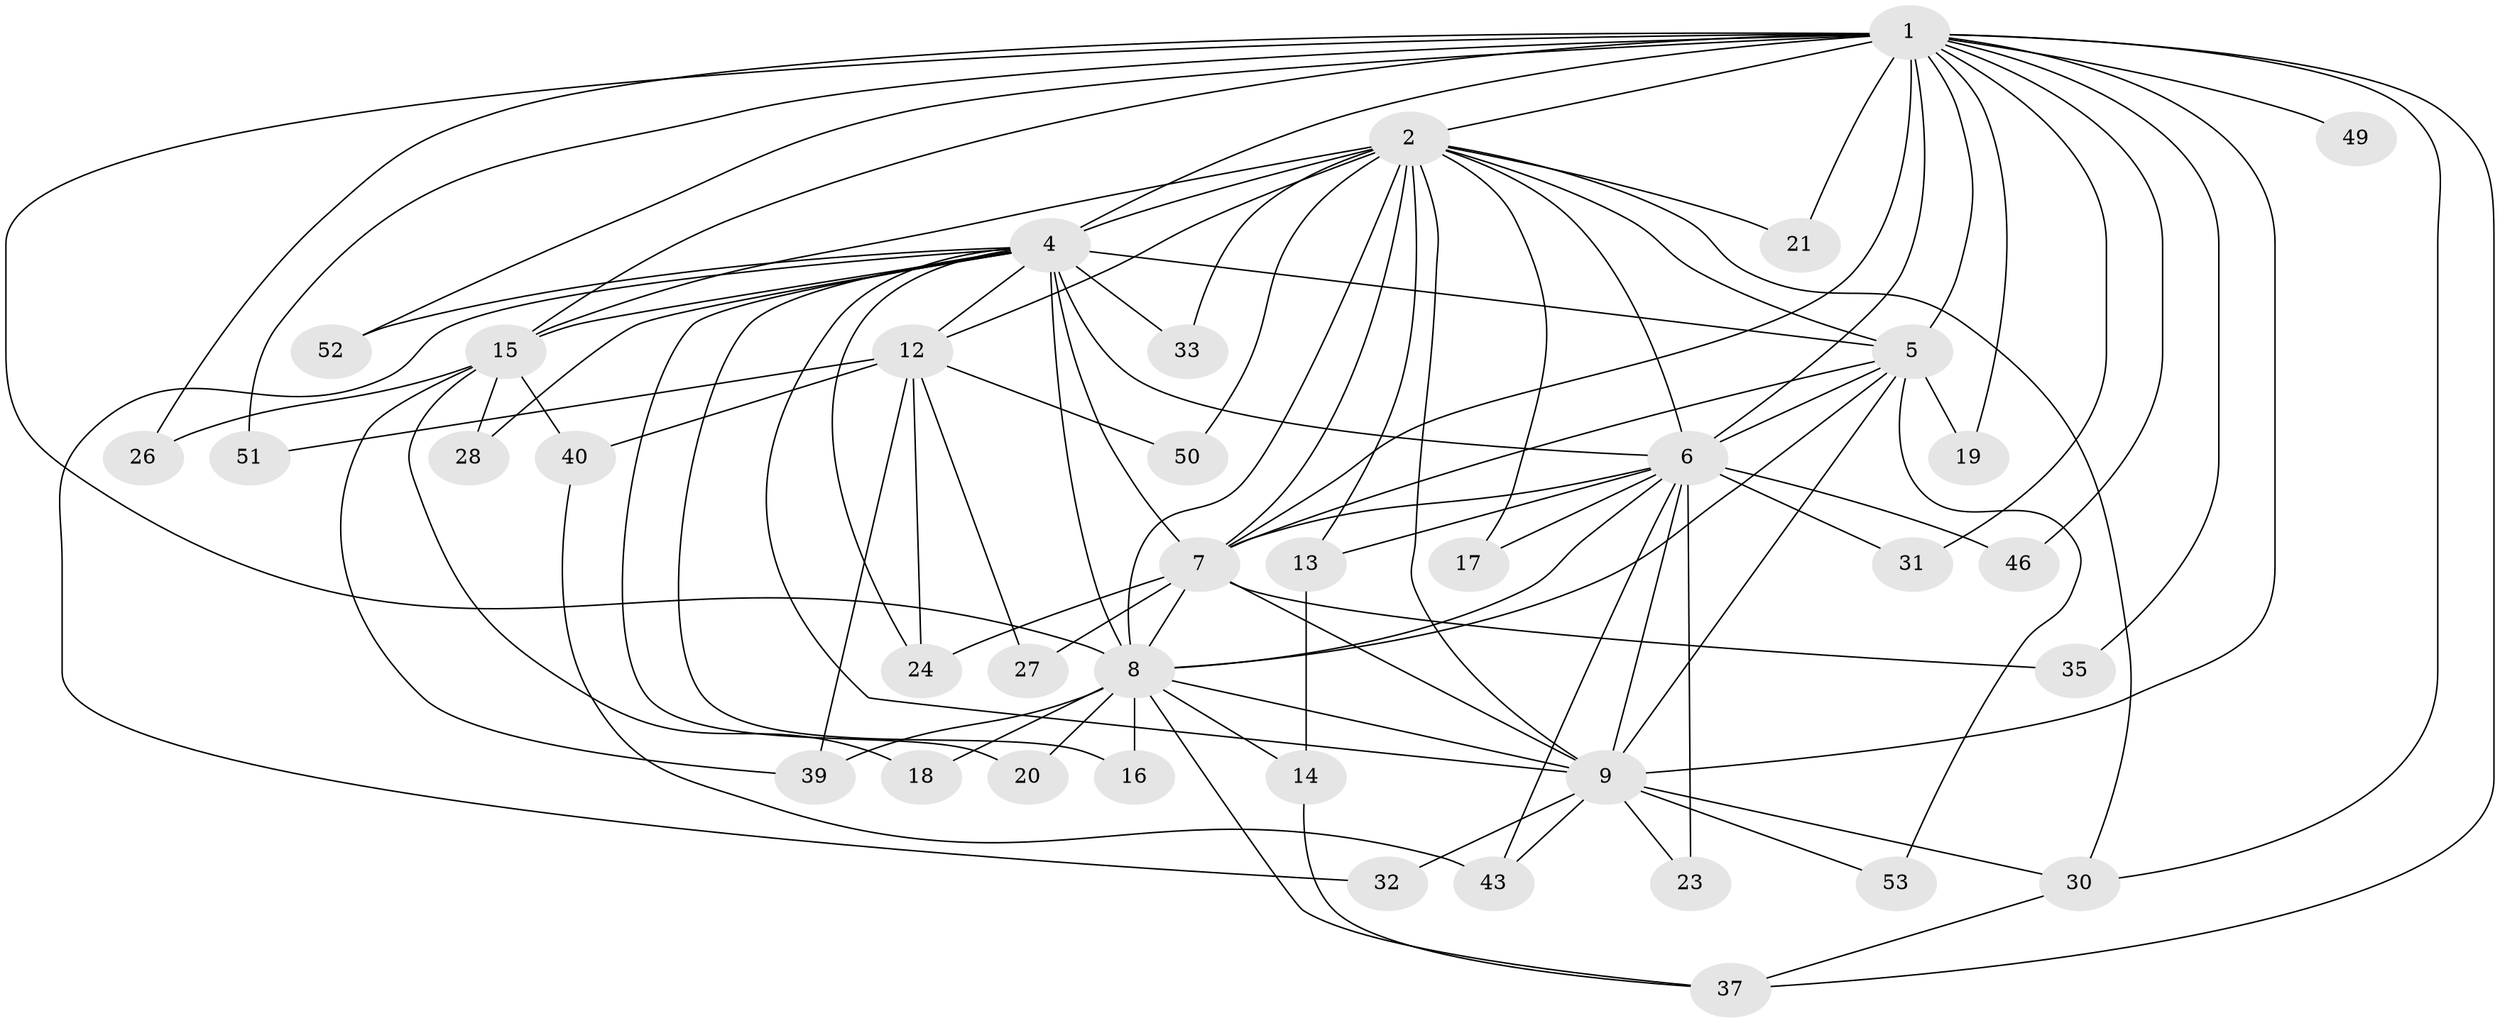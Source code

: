 // original degree distribution, {18: 0.018867924528301886, 17: 0.05660377358490566, 14: 0.03773584905660377, 13: 0.018867924528301886, 11: 0.018867924528301886, 16: 0.018867924528301886, 12: 0.018867924528301886, 3: 0.2641509433962264, 7: 0.018867924528301886, 6: 0.018867924528301886, 2: 0.4716981132075472, 4: 0.03773584905660377}
// Generated by graph-tools (version 1.1) at 2025/41/03/06/25 10:41:36]
// undirected, 38 vertices, 94 edges
graph export_dot {
graph [start="1"]
  node [color=gray90,style=filled];
  1 [super="+3"];
  2 [super="+11"];
  4 [super="+10"];
  5 [super="+29"];
  6 [super="+36"];
  7;
  8 [super="+34"];
  9 [super="+22"];
  12 [super="+42"];
  13;
  14 [super="+48"];
  15 [super="+25"];
  16;
  17;
  18;
  19;
  20;
  21;
  23;
  24 [super="+45"];
  26;
  27;
  28;
  30 [super="+38"];
  31;
  32;
  33 [super="+47"];
  35;
  37 [super="+41"];
  39;
  40;
  43 [super="+44"];
  46;
  49;
  50;
  51;
  52;
  53;
  1 -- 2 [weight=2];
  1 -- 4 [weight=4];
  1 -- 5 [weight=3];
  1 -- 6 [weight=2];
  1 -- 7 [weight=2];
  1 -- 8 [weight=2];
  1 -- 9 [weight=2];
  1 -- 21;
  1 -- 26;
  1 -- 30;
  1 -- 31;
  1 -- 49 [weight=2];
  1 -- 52;
  1 -- 35;
  1 -- 46;
  1 -- 19;
  1 -- 51;
  1 -- 15;
  1 -- 37;
  2 -- 4 [weight=3];
  2 -- 5;
  2 -- 6;
  2 -- 7;
  2 -- 8;
  2 -- 9;
  2 -- 12;
  2 -- 13;
  2 -- 17;
  2 -- 21;
  2 -- 30;
  2 -- 33;
  2 -- 50;
  2 -- 15;
  4 -- 5 [weight=2];
  4 -- 6 [weight=2];
  4 -- 7 [weight=2];
  4 -- 8 [weight=2];
  4 -- 9 [weight=3];
  4 -- 12;
  4 -- 15;
  4 -- 20;
  4 -- 32;
  4 -- 33 [weight=2];
  4 -- 16;
  4 -- 52;
  4 -- 24;
  4 -- 28;
  5 -- 6;
  5 -- 7;
  5 -- 8;
  5 -- 9;
  5 -- 19;
  5 -- 53;
  6 -- 7;
  6 -- 8 [weight=2];
  6 -- 9;
  6 -- 13;
  6 -- 17;
  6 -- 23;
  6 -- 31;
  6 -- 46;
  6 -- 43;
  7 -- 8;
  7 -- 9;
  7 -- 27;
  7 -- 35;
  7 -- 24;
  8 -- 9;
  8 -- 14;
  8 -- 16;
  8 -- 18;
  8 -- 20;
  8 -- 39;
  8 -- 37;
  9 -- 23;
  9 -- 32;
  9 -- 43;
  9 -- 53;
  9 -- 30;
  12 -- 24;
  12 -- 27;
  12 -- 40;
  12 -- 50;
  12 -- 51;
  12 -- 39;
  13 -- 14;
  14 -- 37;
  15 -- 18;
  15 -- 28;
  15 -- 39;
  15 -- 40;
  15 -- 26;
  30 -- 37;
  40 -- 43;
}
